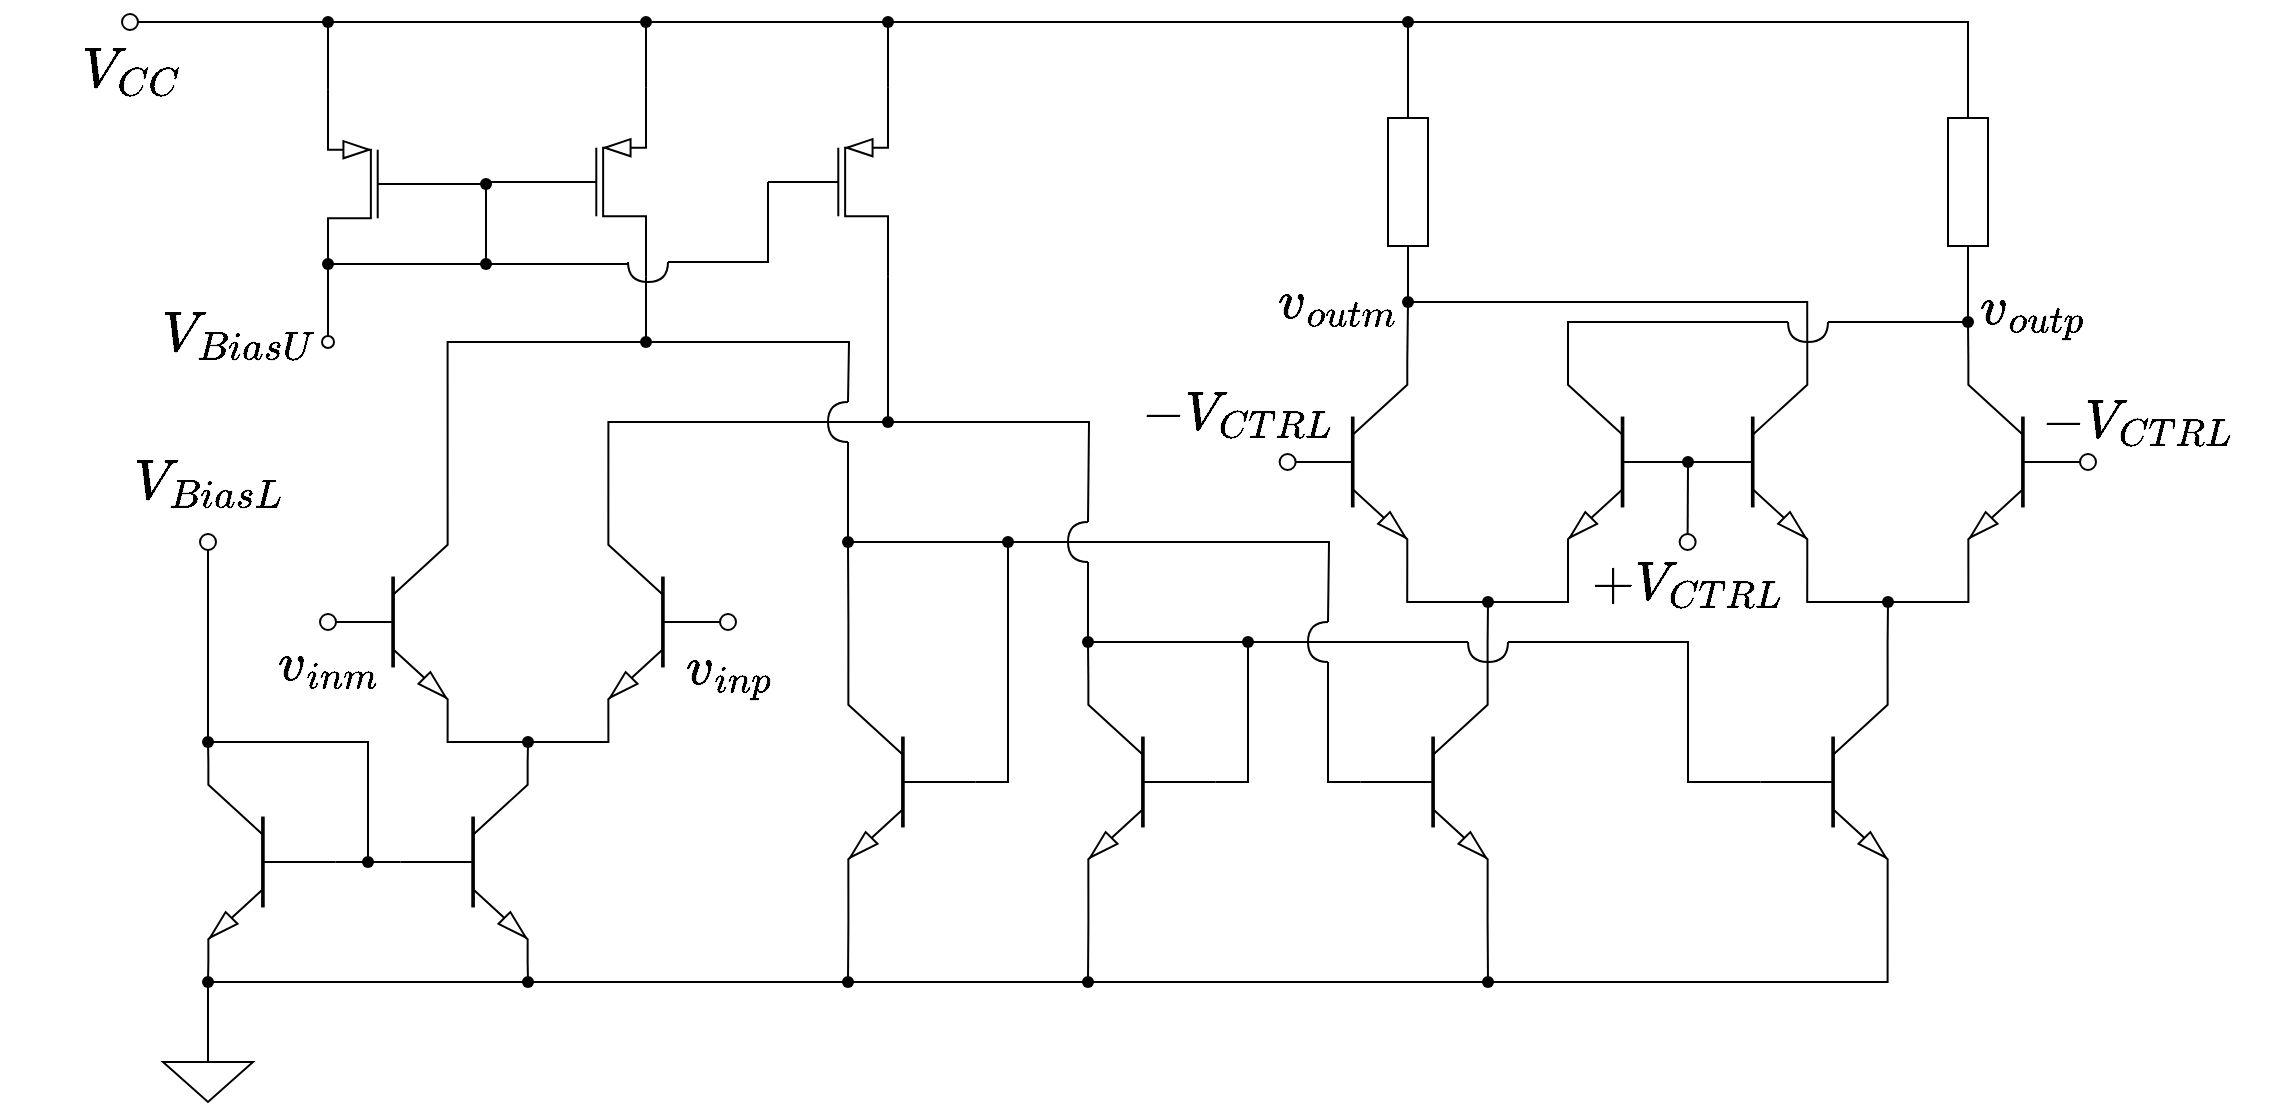 <mxfile version="24.4.0" type="device">
  <diagram name="ページ1" id="3CdTRiGsujiSw6c1h7v3">
    <mxGraphModel dx="1195" dy="697" grid="1" gridSize="10" guides="1" tooltips="1" connect="1" arrows="1" fold="1" page="1" pageScale="1" pageWidth="827" pageHeight="1169" math="1" shadow="0">
      <root>
        <mxCell id="0" />
        <mxCell id="1" parent="0" />
        <mxCell id="B4WlmdKC-h2AMB1wvCXI-15" value="`v_{outp}`" style="text;html=1;align=center;verticalAlign=middle;resizable=0;points=[];autosize=1;strokeColor=none;fillColor=none;fontFamily=Helvetica;fontSize=23;fontColor=default;labelBackgroundColor=default;" parent="1" vertex="1">
          <mxGeometry x="1132" y="264" width="120" height="40" as="geometry" />
        </mxCell>
        <mxCell id="8G1ynlUJSy8jMvh3_94a-14" value="&lt;span style=&quot;font-size: 24px;&quot;&gt;`V_{BiasU}`&lt;/span&gt;" style="text;html=1;align=center;verticalAlign=middle;resizable=0;points=[];autosize=1;strokeColor=none;fillColor=none;fontSize=11;fontFamily=Helvetica;fontColor=default;labelBackgroundColor=default;" parent="1" vertex="1">
          <mxGeometry x="220" y="276" width="150" height="40" as="geometry" />
        </mxCell>
        <mxCell id="YW9zwW-SNKCNuL622meQ-1" value="" style="verticalLabelPosition=bottom;shadow=0;dashed=0;align=center;html=1;verticalAlign=top;shape=mxgraph.electrical.transistors.npn_transistor_5;" parent="1" vertex="1">
          <mxGeometry x="336" y="390" width="64" height="100" as="geometry" />
        </mxCell>
        <mxCell id="PU3b96CcsqgNLKvAV13z-3" value="" style="verticalLabelPosition=bottom;shadow=0;dashed=0;align=center;html=1;verticalAlign=top;shape=mxgraph.electrical.transistors.npn_transistor_5;flipH=1;" parent="1" vertex="1">
          <mxGeometry x="480" y="390" width="64" height="100" as="geometry" />
        </mxCell>
        <mxCell id="PU3b96CcsqgNLKvAV13z-5" value="" style="verticalLabelPosition=bottom;shadow=0;dashed=0;align=center;html=1;verticalAlign=top;shape=mxgraph.electrical.transistors.npn_transistor_5;flipH=1;" parent="1" vertex="1">
          <mxGeometry x="600" y="470" width="64" height="100" as="geometry" />
        </mxCell>
        <mxCell id="PU3b96CcsqgNLKvAV13z-6" value="" style="verticalLabelPosition=bottom;shadow=0;dashed=0;align=center;html=1;verticalAlign=top;shape=mxgraph.electrical.transistors.npn_transistor_5;flipH=1;" parent="1" vertex="1">
          <mxGeometry x="720" y="470" width="64" height="100" as="geometry" />
        </mxCell>
        <mxCell id="rhWL0KDIDvepYEqkXeya-9" style="edgeStyle=orthogonalEdgeStyle;rounded=0;orthogonalLoop=1;jettySize=auto;html=1;exitX=0;exitY=0.5;exitDx=0;exitDy=0;exitPerimeter=0;strokeColor=default;align=center;verticalAlign=middle;fontFamily=Helvetica;fontSize=11;fontColor=default;labelBackgroundColor=default;endArrow=none;endFill=0;" parent="1" source="PU3b96CcsqgNLKvAV13z-10" edge="1">
          <mxGeometry relative="1" as="geometry">
            <mxPoint x="840" y="460" as="targetPoint" />
            <Array as="points">
              <mxPoint x="840" y="520" />
              <mxPoint x="840" y="460" />
            </Array>
          </mxGeometry>
        </mxCell>
        <mxCell id="PU3b96CcsqgNLKvAV13z-10" value="" style="verticalLabelPosition=bottom;shadow=0;dashed=0;align=center;html=1;verticalAlign=top;shape=mxgraph.electrical.transistors.npn_transistor_5;flipH=0;" parent="1" vertex="1">
          <mxGeometry x="856" y="470" width="64" height="100" as="geometry" />
        </mxCell>
        <mxCell id="rhWL0KDIDvepYEqkXeya-12" style="edgeStyle=orthogonalEdgeStyle;rounded=0;orthogonalLoop=1;jettySize=auto;html=1;exitX=0;exitY=0.5;exitDx=0;exitDy=0;exitPerimeter=0;strokeColor=default;align=center;verticalAlign=middle;fontFamily=Helvetica;fontSize=11;fontColor=default;labelBackgroundColor=default;endArrow=none;endFill=0;" parent="1" source="PU3b96CcsqgNLKvAV13z-11" edge="1">
          <mxGeometry relative="1" as="geometry">
            <mxPoint x="930" y="450" as="targetPoint" />
            <Array as="points">
              <mxPoint x="1020" y="520" />
              <mxPoint x="1020" y="450" />
            </Array>
          </mxGeometry>
        </mxCell>
        <mxCell id="PU3b96CcsqgNLKvAV13z-11" value="" style="verticalLabelPosition=bottom;shadow=0;dashed=0;align=center;html=1;verticalAlign=top;shape=mxgraph.electrical.transistors.npn_transistor_5;flipH=0;" parent="1" vertex="1">
          <mxGeometry x="1056" y="470" width="64" height="100" as="geometry" />
        </mxCell>
        <mxCell id="PU3b96CcsqgNLKvAV13z-12" value="" style="verticalLabelPosition=bottom;shadow=0;dashed=0;align=center;html=1;verticalAlign=top;shape=mxgraph.electrical.transistors.npn_transistor_5;" parent="1" vertex="1">
          <mxGeometry x="815.82" y="310" width="64" height="100" as="geometry" />
        </mxCell>
        <mxCell id="EGvIFpS6Go4X7f_-xKNk-6" style="edgeStyle=orthogonalEdgeStyle;shape=connector;rounded=0;orthogonalLoop=1;jettySize=auto;html=1;exitX=1;exitY=0;exitDx=0;exitDy=0;exitPerimeter=0;labelBackgroundColor=default;strokeColor=default;fontFamily=Helvetica;fontSize=11;fontColor=default;endArrow=none;endFill=0;" parent="1" source="PU3b96CcsqgNLKvAV13z-13" edge="1">
          <mxGeometry relative="1" as="geometry">
            <mxPoint x="1070" y="290" as="targetPoint" />
            <Array as="points">
              <mxPoint x="960" y="290" />
            </Array>
          </mxGeometry>
        </mxCell>
        <mxCell id="PU3b96CcsqgNLKvAV13z-13" value="" style="verticalLabelPosition=bottom;shadow=0;dashed=0;align=center;html=1;verticalAlign=top;shape=mxgraph.electrical.transistors.npn_transistor_5;flipH=1;" parent="1" vertex="1">
          <mxGeometry x="959.82" y="310" width="64" height="100" as="geometry" />
        </mxCell>
        <mxCell id="PU3b96CcsqgNLKvAV13z-14" value="" style="verticalLabelPosition=bottom;shadow=0;dashed=0;align=center;html=1;verticalAlign=top;shape=mxgraph.electrical.transistors.npn_transistor_5;" parent="1" vertex="1">
          <mxGeometry x="1015.82" y="310" width="64" height="100" as="geometry" />
        </mxCell>
        <mxCell id="PU3b96CcsqgNLKvAV13z-15" value="" style="verticalLabelPosition=bottom;shadow=0;dashed=0;align=center;html=1;verticalAlign=top;shape=mxgraph.electrical.transistors.npn_transistor_5;flipH=1;" parent="1" vertex="1">
          <mxGeometry x="1160" y="310" width="64" height="100" as="geometry" />
        </mxCell>
        <mxCell id="PU3b96CcsqgNLKvAV13z-16" value="" style="shape=waypoint;sketch=0;fillStyle=solid;size=6;pointerEvents=1;points=[];fillColor=none;resizable=0;rotatable=0;perimeter=centerPerimeter;snapToPoint=1;fontFamily=Helvetica;fontSize=11;fontColor=default;labelBackgroundColor=default;" parent="1" vertex="1">
          <mxGeometry x="910" y="420" width="20" height="20" as="geometry" />
        </mxCell>
        <mxCell id="PU3b96CcsqgNLKvAV13z-17" style="edgeStyle=orthogonalEdgeStyle;rounded=0;orthogonalLoop=1;jettySize=auto;html=1;exitX=1;exitY=1;exitDx=0;exitDy=0;exitPerimeter=0;entryX=0.007;entryY=0.429;entryDx=0;entryDy=0;entryPerimeter=0;strokeColor=default;align=center;verticalAlign=middle;fontFamily=Helvetica;fontSize=11;fontColor=default;labelBackgroundColor=default;endArrow=none;endFill=0;" parent="1" source="PU3b96CcsqgNLKvAV13z-12" target="PU3b96CcsqgNLKvAV13z-16" edge="1">
          <mxGeometry relative="1" as="geometry">
            <Array as="points">
              <mxPoint x="879.82" y="430" />
            </Array>
          </mxGeometry>
        </mxCell>
        <mxCell id="PU3b96CcsqgNLKvAV13z-18" style="edgeStyle=orthogonalEdgeStyle;rounded=0;orthogonalLoop=1;jettySize=auto;html=1;exitX=1;exitY=1;exitDx=0;exitDy=0;exitPerimeter=0;entryX=0.96;entryY=0.643;entryDx=0;entryDy=0;entryPerimeter=0;strokeColor=default;align=center;verticalAlign=middle;fontFamily=Helvetica;fontSize=11;fontColor=default;labelBackgroundColor=default;endArrow=none;endFill=0;" parent="1" source="PU3b96CcsqgNLKvAV13z-13" target="PU3b96CcsqgNLKvAV13z-16" edge="1">
          <mxGeometry relative="1" as="geometry">
            <Array as="points">
              <mxPoint x="959.82" y="430" />
            </Array>
          </mxGeometry>
        </mxCell>
        <mxCell id="B4WlmdKC-h2AMB1wvCXI-6" style="edgeStyle=orthogonalEdgeStyle;rounded=0;orthogonalLoop=1;jettySize=auto;html=1;entryX=0.5;entryY=0;entryDx=0;entryDy=0;endArrow=none;endFill=0;" parent="1" source="PU3b96CcsqgNLKvAV13z-19" target="B4WlmdKC-h2AMB1wvCXI-3" edge="1">
          <mxGeometry relative="1" as="geometry" />
        </mxCell>
        <mxCell id="PU3b96CcsqgNLKvAV13z-19" value="" style="shape=waypoint;sketch=0;fillStyle=solid;size=6;pointerEvents=1;points=[];fillColor=none;resizable=0;rotatable=0;perimeter=centerPerimeter;snapToPoint=1;fontFamily=Helvetica;fontSize=11;fontColor=default;labelBackgroundColor=default;" parent="1" vertex="1">
          <mxGeometry x="1010" y="350" width="20" height="20" as="geometry" />
        </mxCell>
        <mxCell id="PU3b96CcsqgNLKvAV13z-20" style="edgeStyle=orthogonalEdgeStyle;rounded=0;orthogonalLoop=1;jettySize=auto;html=1;exitX=0;exitY=0.5;exitDx=0;exitDy=0;exitPerimeter=0;entryX=0.007;entryY=0.476;entryDx=0;entryDy=0;entryPerimeter=0;strokeColor=default;align=center;verticalAlign=middle;fontFamily=Helvetica;fontSize=11;fontColor=default;labelBackgroundColor=default;endArrow=none;endFill=0;" parent="1" source="PU3b96CcsqgNLKvAV13z-13" target="PU3b96CcsqgNLKvAV13z-19" edge="1">
          <mxGeometry relative="1" as="geometry" />
        </mxCell>
        <mxCell id="PU3b96CcsqgNLKvAV13z-21" style="edgeStyle=orthogonalEdgeStyle;rounded=0;orthogonalLoop=1;jettySize=auto;html=1;exitX=0;exitY=0.5;exitDx=0;exitDy=0;exitPerimeter=0;entryX=0.96;entryY=0.595;entryDx=0;entryDy=0;entryPerimeter=0;strokeColor=default;align=center;verticalAlign=middle;fontFamily=Helvetica;fontSize=11;fontColor=default;labelBackgroundColor=default;endArrow=none;endFill=0;" parent="1" source="PU3b96CcsqgNLKvAV13z-14" target="PU3b96CcsqgNLKvAV13z-19" edge="1">
          <mxGeometry relative="1" as="geometry" />
        </mxCell>
        <mxCell id="PU3b96CcsqgNLKvAV13z-22" value="" style="shape=waypoint;sketch=0;fillStyle=solid;size=6;pointerEvents=1;points=[];fillColor=none;resizable=0;rotatable=0;perimeter=centerPerimeter;snapToPoint=1;fontFamily=Helvetica;fontSize=11;fontColor=default;labelBackgroundColor=default;" parent="1" vertex="1">
          <mxGeometry x="1110" y="420" width="20" height="20" as="geometry" />
        </mxCell>
        <mxCell id="PU3b96CcsqgNLKvAV13z-23" style="edgeStyle=orthogonalEdgeStyle;rounded=0;orthogonalLoop=1;jettySize=auto;html=1;exitX=1;exitY=1;exitDx=0;exitDy=0;exitPerimeter=0;entryX=0.079;entryY=0.31;entryDx=0;entryDy=0;entryPerimeter=0;strokeColor=default;align=center;verticalAlign=middle;fontFamily=Helvetica;fontSize=11;fontColor=default;labelBackgroundColor=default;endArrow=none;endFill=0;" parent="1" source="PU3b96CcsqgNLKvAV13z-14" target="PU3b96CcsqgNLKvAV13z-22" edge="1">
          <mxGeometry relative="1" as="geometry">
            <Array as="points">
              <mxPoint x="1080" y="430" />
            </Array>
          </mxGeometry>
        </mxCell>
        <mxCell id="PU3b96CcsqgNLKvAV13z-24" style="edgeStyle=orthogonalEdgeStyle;rounded=0;orthogonalLoop=1;jettySize=auto;html=1;exitX=1;exitY=1;exitDx=0;exitDy=0;exitPerimeter=0;entryX=0.96;entryY=0.381;entryDx=0;entryDy=0;entryPerimeter=0;strokeColor=default;align=center;verticalAlign=middle;fontFamily=Helvetica;fontSize=11;fontColor=default;labelBackgroundColor=default;endArrow=none;endFill=0;" parent="1" source="PU3b96CcsqgNLKvAV13z-15" target="PU3b96CcsqgNLKvAV13z-22" edge="1">
          <mxGeometry relative="1" as="geometry">
            <Array as="points">
              <mxPoint x="1160" y="430" />
            </Array>
          </mxGeometry>
        </mxCell>
        <mxCell id="PU3b96CcsqgNLKvAV13z-25" style="edgeStyle=orthogonalEdgeStyle;rounded=0;orthogonalLoop=1;jettySize=auto;html=1;exitX=1;exitY=0;exitDx=0;exitDy=0;exitPerimeter=0;entryX=0.531;entryY=1.024;entryDx=0;entryDy=0;entryPerimeter=0;strokeColor=default;align=center;verticalAlign=middle;fontFamily=Helvetica;fontSize=11;fontColor=default;labelBackgroundColor=default;endArrow=none;endFill=0;" parent="1" source="PU3b96CcsqgNLKvAV13z-11" target="PU3b96CcsqgNLKvAV13z-22" edge="1">
          <mxGeometry relative="1" as="geometry" />
        </mxCell>
        <mxCell id="PU3b96CcsqgNLKvAV13z-26" style="edgeStyle=orthogonalEdgeStyle;rounded=0;orthogonalLoop=1;jettySize=auto;html=1;exitX=1;exitY=0;exitDx=0;exitDy=0;exitPerimeter=0;entryX=0.436;entryY=1.119;entryDx=0;entryDy=0;entryPerimeter=0;strokeColor=default;align=center;verticalAlign=middle;fontFamily=Helvetica;fontSize=11;fontColor=default;labelBackgroundColor=default;endArrow=none;endFill=0;" parent="1" source="PU3b96CcsqgNLKvAV13z-10" target="PU3b96CcsqgNLKvAV13z-16" edge="1">
          <mxGeometry relative="1" as="geometry" />
        </mxCell>
        <mxCell id="rhWL0KDIDvepYEqkXeya-3" style="edgeStyle=orthogonalEdgeStyle;rounded=0;orthogonalLoop=1;jettySize=auto;html=1;strokeColor=default;align=center;verticalAlign=middle;fontFamily=Helvetica;fontSize=11;fontColor=default;labelBackgroundColor=default;endArrow=none;endFill=0;" parent="1" source="PU3b96CcsqgNLKvAV13z-30" edge="1">
          <mxGeometry relative="1" as="geometry">
            <mxPoint x="600" y="350.0" as="targetPoint" />
          </mxGeometry>
        </mxCell>
        <mxCell id="PU3b96CcsqgNLKvAV13z-30" value="" style="shape=waypoint;sketch=0;fillStyle=solid;size=6;pointerEvents=1;points=[];fillColor=none;resizable=0;rotatable=0;perimeter=centerPerimeter;snapToPoint=1;fontFamily=Helvetica;fontSize=11;fontColor=default;labelBackgroundColor=default;" parent="1" vertex="1">
          <mxGeometry x="590" y="390" width="20" height="20" as="geometry" />
        </mxCell>
        <mxCell id="rhWL0KDIDvepYEqkXeya-6" style="edgeStyle=orthogonalEdgeStyle;rounded=0;orthogonalLoop=1;jettySize=auto;html=1;strokeColor=default;align=center;verticalAlign=middle;fontFamily=Helvetica;fontSize=11;fontColor=default;labelBackgroundColor=default;endArrow=none;endFill=0;" parent="1" source="PU3b96CcsqgNLKvAV13z-31" edge="1">
          <mxGeometry relative="1" as="geometry">
            <mxPoint x="720" y="410.0" as="targetPoint" />
          </mxGeometry>
        </mxCell>
        <mxCell id="PU3b96CcsqgNLKvAV13z-31" value="" style="shape=waypoint;sketch=0;fillStyle=solid;size=6;pointerEvents=1;points=[];fillColor=none;resizable=0;rotatable=0;perimeter=centerPerimeter;snapToPoint=1;fontFamily=Helvetica;fontSize=11;fontColor=default;labelBackgroundColor=default;" parent="1" vertex="1">
          <mxGeometry x="710" y="440" width="20" height="20" as="geometry" />
        </mxCell>
        <mxCell id="PU3b96CcsqgNLKvAV13z-32" style="edgeStyle=orthogonalEdgeStyle;rounded=0;orthogonalLoop=1;jettySize=auto;html=1;exitX=1;exitY=0;exitDx=0;exitDy=0;exitPerimeter=0;entryX=0.674;entryY=1.024;entryDx=0;entryDy=0;entryPerimeter=0;strokeColor=default;align=center;verticalAlign=middle;fontFamily=Helvetica;fontSize=11;fontColor=default;labelBackgroundColor=default;endArrow=none;endFill=0;" parent="1" source="PU3b96CcsqgNLKvAV13z-5" target="PU3b96CcsqgNLKvAV13z-30" edge="1">
          <mxGeometry relative="1" as="geometry" />
        </mxCell>
        <mxCell id="PU3b96CcsqgNLKvAV13z-33" style="edgeStyle=orthogonalEdgeStyle;rounded=0;orthogonalLoop=1;jettySize=auto;html=1;exitX=1;exitY=0;exitDx=0;exitDy=0;exitPerimeter=0;entryX=0.483;entryY=1.071;entryDx=0;entryDy=0;entryPerimeter=0;strokeColor=default;align=center;verticalAlign=middle;fontFamily=Helvetica;fontSize=11;fontColor=default;labelBackgroundColor=default;endArrow=none;endFill=0;" parent="1" source="PU3b96CcsqgNLKvAV13z-6" target="PU3b96CcsqgNLKvAV13z-31" edge="1">
          <mxGeometry relative="1" as="geometry" />
        </mxCell>
        <mxCell id="rhWL0KDIDvepYEqkXeya-8" style="edgeStyle=orthogonalEdgeStyle;rounded=0;orthogonalLoop=1;jettySize=auto;html=1;strokeColor=default;align=center;verticalAlign=middle;fontFamily=Helvetica;fontSize=11;fontColor=default;labelBackgroundColor=default;endArrow=none;endFill=0;" parent="1" source="PU3b96CcsqgNLKvAV13z-37" edge="1">
          <mxGeometry relative="1" as="geometry">
            <mxPoint x="840" y="440" as="targetPoint" />
          </mxGeometry>
        </mxCell>
        <mxCell id="PU3b96CcsqgNLKvAV13z-37" value="" style="shape=waypoint;sketch=0;fillStyle=solid;size=6;pointerEvents=1;points=[];fillColor=none;resizable=0;rotatable=0;perimeter=centerPerimeter;snapToPoint=1;fontFamily=Helvetica;fontSize=11;fontColor=default;labelBackgroundColor=default;" parent="1" vertex="1">
          <mxGeometry x="670" y="390" width="20" height="20" as="geometry" />
        </mxCell>
        <mxCell id="PU3b96CcsqgNLKvAV13z-38" style="edgeStyle=orthogonalEdgeStyle;rounded=0;orthogonalLoop=1;jettySize=auto;html=1;exitX=0;exitY=0.5;exitDx=0;exitDy=0;exitPerimeter=0;entryX=0.555;entryY=1.048;entryDx=0;entryDy=0;entryPerimeter=0;strokeColor=default;align=center;verticalAlign=middle;fontFamily=Helvetica;fontSize=11;fontColor=default;labelBackgroundColor=default;endArrow=none;endFill=0;" parent="1" source="PU3b96CcsqgNLKvAV13z-5" target="PU3b96CcsqgNLKvAV13z-37" edge="1">
          <mxGeometry relative="1" as="geometry">
            <Array as="points">
              <mxPoint x="680" y="520" />
            </Array>
          </mxGeometry>
        </mxCell>
        <mxCell id="PU3b96CcsqgNLKvAV13z-39" style="edgeStyle=orthogonalEdgeStyle;rounded=0;orthogonalLoop=1;jettySize=auto;html=1;entryX=-0.017;entryY=0.643;entryDx=0;entryDy=0;entryPerimeter=0;strokeColor=default;align=center;verticalAlign=middle;fontFamily=Helvetica;fontSize=11;fontColor=default;labelBackgroundColor=default;endArrow=none;endFill=0;" parent="1" source="PU3b96CcsqgNLKvAV13z-30" target="PU3b96CcsqgNLKvAV13z-37" edge="1">
          <mxGeometry relative="1" as="geometry" />
        </mxCell>
        <mxCell id="rhWL0KDIDvepYEqkXeya-2" style="edgeStyle=orthogonalEdgeStyle;rounded=0;orthogonalLoop=1;jettySize=auto;html=1;endArrow=none;endFill=0;" parent="1" source="PU3b96CcsqgNLKvAV13z-44" edge="1">
          <mxGeometry relative="1" as="geometry">
            <mxPoint x="600" y="330.0" as="targetPoint" />
          </mxGeometry>
        </mxCell>
        <mxCell id="PU3b96CcsqgNLKvAV13z-44" value="" style="shape=waypoint;sketch=0;fillStyle=solid;size=6;pointerEvents=1;points=[];fillColor=none;resizable=0;rotatable=0;perimeter=centerPerimeter;snapToPoint=1;fontFamily=Helvetica;fontSize=11;fontColor=default;labelBackgroundColor=default;" parent="1" vertex="1">
          <mxGeometry x="489" y="290" width="20" height="20" as="geometry" />
        </mxCell>
        <mxCell id="rhWL0KDIDvepYEqkXeya-5" style="edgeStyle=orthogonalEdgeStyle;rounded=0;orthogonalLoop=1;jettySize=auto;html=1;strokeColor=default;align=center;verticalAlign=middle;fontFamily=Helvetica;fontSize=11;fontColor=default;labelBackgroundColor=default;endArrow=none;endFill=0;" parent="1" source="PU3b96CcsqgNLKvAV13z-45" edge="1">
          <mxGeometry relative="1" as="geometry">
            <mxPoint x="720" y="390.0" as="targetPoint" />
          </mxGeometry>
        </mxCell>
        <mxCell id="PU3b96CcsqgNLKvAV13z-45" value="" style="shape=waypoint;sketch=0;fillStyle=solid;size=6;pointerEvents=1;points=[];fillColor=none;resizable=0;rotatable=0;perimeter=centerPerimeter;snapToPoint=1;fontFamily=Helvetica;fontSize=11;fontColor=default;labelBackgroundColor=default;" parent="1" vertex="1">
          <mxGeometry x="610" y="330" width="20" height="20" as="geometry" />
        </mxCell>
        <mxCell id="PU3b96CcsqgNLKvAV13z-47" style="edgeStyle=orthogonalEdgeStyle;rounded=0;orthogonalLoop=1;jettySize=auto;html=1;exitX=1;exitY=0;exitDx=0;exitDy=0;exitPerimeter=0;entryX=0.043;entryY=0.693;entryDx=0;entryDy=0;entryPerimeter=0;strokeColor=default;align=center;verticalAlign=middle;fontFamily=Helvetica;fontSize=11;fontColor=default;labelBackgroundColor=default;endArrow=none;endFill=0;" parent="1" source="PU3b96CcsqgNLKvAV13z-3" target="PU3b96CcsqgNLKvAV13z-45" edge="1">
          <mxGeometry relative="1" as="geometry">
            <Array as="points">
              <mxPoint x="480" y="340" />
            </Array>
          </mxGeometry>
        </mxCell>
        <mxCell id="PU3b96CcsqgNLKvAV13z-50" style="edgeStyle=orthogonalEdgeStyle;rounded=0;orthogonalLoop=1;jettySize=auto;html=1;exitX=1;exitY=0;exitDx=0;exitDy=0;exitPerimeter=0;entryX=-0.136;entryY=0.293;entryDx=0;entryDy=0;entryPerimeter=0;strokeColor=default;align=center;verticalAlign=middle;fontFamily=Helvetica;fontSize=11;fontColor=default;labelBackgroundColor=default;endArrow=none;endFill=0;" parent="1" source="YW9zwW-SNKCNuL622meQ-1" target="PU3b96CcsqgNLKvAV13z-44" edge="1">
          <mxGeometry relative="1" as="geometry">
            <Array as="points">
              <mxPoint x="400" y="300" />
            </Array>
          </mxGeometry>
        </mxCell>
        <mxCell id="PU3b96CcsqgNLKvAV13z-53" value="" style="pointerEvents=1;verticalLabelPosition=bottom;shadow=0;dashed=0;align=center;html=1;verticalAlign=top;shape=mxgraph.electrical.resistors.resistor_1;fontFamily=Helvetica;fontSize=11;fontColor=default;labelBackgroundColor=default;direction=south;" parent="1" vertex="1">
          <mxGeometry x="870.0" y="170" width="20" height="100" as="geometry" />
        </mxCell>
        <mxCell id="PU3b96CcsqgNLKvAV13z-54" value="" style="pointerEvents=1;verticalLabelPosition=bottom;shadow=0;dashed=0;align=center;html=1;verticalAlign=top;shape=mxgraph.electrical.resistors.resistor_1;fontFamily=Helvetica;fontSize=11;fontColor=default;labelBackgroundColor=default;direction=south;" parent="1" vertex="1">
          <mxGeometry x="1150" y="170" width="20" height="100" as="geometry" />
        </mxCell>
        <mxCell id="PU3b96CcsqgNLKvAV13z-55" value="" style="shape=waypoint;sketch=0;fillStyle=solid;size=6;pointerEvents=1;points=[];fillColor=none;resizable=0;rotatable=0;perimeter=centerPerimeter;snapToPoint=1;fontFamily=Helvetica;fontSize=11;fontColor=default;labelBackgroundColor=default;" parent="1" vertex="1">
          <mxGeometry x="870" y="270" width="20" height="20" as="geometry" />
        </mxCell>
        <mxCell id="EGvIFpS6Go4X7f_-xKNk-5" style="edgeStyle=orthogonalEdgeStyle;shape=connector;rounded=0;orthogonalLoop=1;jettySize=auto;html=1;labelBackgroundColor=default;strokeColor=default;fontFamily=Helvetica;fontSize=11;fontColor=default;endArrow=none;endFill=0;" parent="1" source="PU3b96CcsqgNLKvAV13z-56" edge="1">
          <mxGeometry relative="1" as="geometry">
            <mxPoint x="1090" y="290" as="targetPoint" />
          </mxGeometry>
        </mxCell>
        <mxCell id="PU3b96CcsqgNLKvAV13z-56" value="" style="shape=waypoint;sketch=0;fillStyle=solid;size=6;pointerEvents=1;points=[];fillColor=none;resizable=0;rotatable=0;perimeter=centerPerimeter;snapToPoint=1;fontFamily=Helvetica;fontSize=11;fontColor=default;labelBackgroundColor=default;" parent="1" vertex="1">
          <mxGeometry x="1150" y="280" width="20" height="20" as="geometry" />
        </mxCell>
        <mxCell id="PU3b96CcsqgNLKvAV13z-57" style="edgeStyle=orthogonalEdgeStyle;rounded=0;orthogonalLoop=1;jettySize=auto;html=1;exitX=1;exitY=0;exitDx=0;exitDy=0;exitPerimeter=0;entryX=0.414;entryY=1.007;entryDx=0;entryDy=0;entryPerimeter=0;strokeColor=default;align=center;verticalAlign=middle;fontFamily=Helvetica;fontSize=11;fontColor=default;labelBackgroundColor=default;endArrow=none;endFill=0;" parent="1" source="PU3b96CcsqgNLKvAV13z-12" target="PU3b96CcsqgNLKvAV13z-55" edge="1">
          <mxGeometry relative="1" as="geometry" />
        </mxCell>
        <mxCell id="PU3b96CcsqgNLKvAV13z-58" style="edgeStyle=orthogonalEdgeStyle;rounded=0;orthogonalLoop=1;jettySize=auto;html=1;exitX=1;exitY=0.5;exitDx=0;exitDy=0;exitPerimeter=0;entryX=0.633;entryY=0.117;entryDx=0;entryDy=0;entryPerimeter=0;strokeColor=default;align=center;verticalAlign=middle;fontFamily=Helvetica;fontSize=11;fontColor=default;labelBackgroundColor=default;endArrow=none;endFill=0;" parent="1" source="PU3b96CcsqgNLKvAV13z-53" target="PU3b96CcsqgNLKvAV13z-55" edge="1">
          <mxGeometry relative="1" as="geometry" />
        </mxCell>
        <mxCell id="PU3b96CcsqgNLKvAV13z-59" style="edgeStyle=orthogonalEdgeStyle;rounded=0;orthogonalLoop=1;jettySize=auto;html=1;exitX=1;exitY=0.5;exitDx=0;exitDy=0;exitPerimeter=0;entryX=0.5;entryY=-0.033;entryDx=0;entryDy=0;entryPerimeter=0;strokeColor=default;align=center;verticalAlign=middle;fontFamily=Helvetica;fontSize=11;fontColor=default;labelBackgroundColor=default;endArrow=none;endFill=0;" parent="1" source="PU3b96CcsqgNLKvAV13z-54" target="PU3b96CcsqgNLKvAV13z-56" edge="1">
          <mxGeometry relative="1" as="geometry" />
        </mxCell>
        <mxCell id="PU3b96CcsqgNLKvAV13z-60" style="edgeStyle=orthogonalEdgeStyle;rounded=0;orthogonalLoop=1;jettySize=auto;html=1;exitX=1;exitY=0;exitDx=0;exitDy=0;exitPerimeter=0;entryX=0.583;entryY=0.967;entryDx=0;entryDy=0;entryPerimeter=0;strokeColor=default;align=center;verticalAlign=middle;fontFamily=Helvetica;fontSize=11;fontColor=default;labelBackgroundColor=default;endArrow=none;endFill=0;" parent="1" source="PU3b96CcsqgNLKvAV13z-15" target="PU3b96CcsqgNLKvAV13z-56" edge="1">
          <mxGeometry relative="1" as="geometry" />
        </mxCell>
        <mxCell id="PU3b96CcsqgNLKvAV13z-61" style="edgeStyle=orthogonalEdgeStyle;rounded=0;orthogonalLoop=1;jettySize=auto;html=1;exitX=1;exitY=0;exitDx=0;exitDy=0;exitPerimeter=0;entryX=0.9;entryY=0.483;entryDx=0;entryDy=0;entryPerimeter=0;strokeColor=default;align=center;verticalAlign=middle;fontFamily=Helvetica;fontSize=11;fontColor=default;labelBackgroundColor=default;endArrow=none;endFill=0;" parent="1" source="PU3b96CcsqgNLKvAV13z-14" target="PU3b96CcsqgNLKvAV13z-55" edge="1">
          <mxGeometry relative="1" as="geometry">
            <Array as="points">
              <mxPoint x="1080" y="280" />
            </Array>
          </mxGeometry>
        </mxCell>
        <mxCell id="PU3b96CcsqgNLKvAV13z-63" value="" style="shape=waypoint;sketch=0;fillStyle=solid;size=6;pointerEvents=1;points=[];fillColor=none;resizable=0;rotatable=0;perimeter=centerPerimeter;snapToPoint=1;fontFamily=Helvetica;fontSize=11;fontColor=default;labelBackgroundColor=default;" parent="1" vertex="1">
          <mxGeometry x="430" y="490" width="20" height="20" as="geometry" />
        </mxCell>
        <mxCell id="PU3b96CcsqgNLKvAV13z-64" style="edgeStyle=orthogonalEdgeStyle;rounded=0;orthogonalLoop=1;jettySize=auto;html=1;exitX=1;exitY=1;exitDx=0;exitDy=0;exitPerimeter=0;entryX=0.06;entryY=0.451;entryDx=0;entryDy=0;entryPerimeter=0;strokeColor=default;align=center;verticalAlign=middle;fontFamily=Helvetica;fontSize=11;fontColor=default;labelBackgroundColor=default;endArrow=none;endFill=0;" parent="1" source="YW9zwW-SNKCNuL622meQ-1" target="PU3b96CcsqgNLKvAV13z-63" edge="1">
          <mxGeometry relative="1" as="geometry">
            <Array as="points">
              <mxPoint x="400" y="500" />
            </Array>
          </mxGeometry>
        </mxCell>
        <mxCell id="PU3b96CcsqgNLKvAV13z-65" style="edgeStyle=orthogonalEdgeStyle;rounded=0;orthogonalLoop=1;jettySize=auto;html=1;exitX=1;exitY=1;exitDx=0;exitDy=0;exitPerimeter=0;entryX=1.025;entryY=0.428;entryDx=0;entryDy=0;entryPerimeter=0;strokeColor=default;align=center;verticalAlign=middle;fontFamily=Helvetica;fontSize=11;fontColor=default;labelBackgroundColor=default;endArrow=none;endFill=0;" parent="1" source="PU3b96CcsqgNLKvAV13z-3" target="PU3b96CcsqgNLKvAV13z-63" edge="1">
          <mxGeometry relative="1" as="geometry">
            <Array as="points">
              <mxPoint x="480" y="500" />
            </Array>
          </mxGeometry>
        </mxCell>
        <mxCell id="PU3b96CcsqgNLKvAV13z-67" value="" style="pointerEvents=1;verticalLabelPosition=bottom;shadow=0;dashed=0;align=center;html=1;verticalAlign=top;shape=mxgraph.electrical.signal_sources.signal_ground;fontFamily=Helvetica;fontSize=11;fontColor=default;labelBackgroundColor=default;" parent="1" vertex="1">
          <mxGeometry x="257.5" y="650" width="45" height="30" as="geometry" />
        </mxCell>
        <mxCell id="PU3b96CcsqgNLKvAV13z-68" value="" style="shape=waypoint;sketch=0;fillStyle=solid;size=6;pointerEvents=1;points=[];fillColor=none;resizable=0;rotatable=0;perimeter=centerPerimeter;snapToPoint=1;fontFamily=Helvetica;fontSize=11;fontColor=default;labelBackgroundColor=default;" parent="1" vertex="1">
          <mxGeometry x="430" y="610" width="20" height="20" as="geometry" />
        </mxCell>
        <mxCell id="PU3b96CcsqgNLKvAV13z-71" value="" style="shape=waypoint;sketch=0;fillStyle=solid;size=6;pointerEvents=1;points=[];fillColor=none;resizable=0;rotatable=0;perimeter=centerPerimeter;snapToPoint=1;fontFamily=Helvetica;fontSize=11;fontColor=default;labelBackgroundColor=default;" parent="1" vertex="1">
          <mxGeometry x="590" y="610" width="20" height="20" as="geometry" />
        </mxCell>
        <mxCell id="PU3b96CcsqgNLKvAV13z-72" value="" style="shape=waypoint;sketch=0;fillStyle=solid;size=6;pointerEvents=1;points=[];fillColor=none;resizable=0;rotatable=0;perimeter=centerPerimeter;snapToPoint=1;fontFamily=Helvetica;fontSize=11;fontColor=default;labelBackgroundColor=default;" parent="1" vertex="1">
          <mxGeometry x="710" y="610" width="20" height="20" as="geometry" />
        </mxCell>
        <mxCell id="PU3b96CcsqgNLKvAV13z-73" value="" style="shape=waypoint;sketch=0;fillStyle=solid;size=6;pointerEvents=1;points=[];fillColor=none;resizable=0;rotatable=0;perimeter=centerPerimeter;snapToPoint=1;fontFamily=Helvetica;fontSize=11;fontColor=default;labelBackgroundColor=default;" parent="1" vertex="1">
          <mxGeometry x="910" y="610" width="20" height="20" as="geometry" />
        </mxCell>
        <mxCell id="PU3b96CcsqgNLKvAV13z-75" style="edgeStyle=orthogonalEdgeStyle;rounded=0;orthogonalLoop=1;jettySize=auto;html=1;exitX=1;exitY=1;exitDx=0;exitDy=0;exitPerimeter=0;entryX=1.1;entryY=0.65;entryDx=0;entryDy=0;entryPerimeter=0;strokeColor=default;align=center;verticalAlign=middle;fontFamily=Helvetica;fontSize=11;fontColor=default;labelBackgroundColor=default;endArrow=none;endFill=0;" parent="1" source="PU3b96CcsqgNLKvAV13z-11" target="PU3b96CcsqgNLKvAV13z-73" edge="1">
          <mxGeometry relative="1" as="geometry">
            <Array as="points">
              <mxPoint x="1120" y="620" />
              <mxPoint x="920" y="620" />
            </Array>
          </mxGeometry>
        </mxCell>
        <mxCell id="PU3b96CcsqgNLKvAV13z-76" style="edgeStyle=orthogonalEdgeStyle;rounded=0;orthogonalLoop=1;jettySize=auto;html=1;exitX=1;exitY=1;exitDx=0;exitDy=0;exitPerimeter=0;entryX=0.35;entryY=-0.1;entryDx=0;entryDy=0;entryPerimeter=0;strokeColor=default;align=center;verticalAlign=middle;fontFamily=Helvetica;fontSize=11;fontColor=default;labelBackgroundColor=default;endArrow=none;endFill=0;" parent="1" source="PU3b96CcsqgNLKvAV13z-10" target="PU3b96CcsqgNLKvAV13z-73" edge="1">
          <mxGeometry relative="1" as="geometry" />
        </mxCell>
        <mxCell id="PU3b96CcsqgNLKvAV13z-77" style="edgeStyle=orthogonalEdgeStyle;rounded=0;orthogonalLoop=1;jettySize=auto;html=1;entryX=0.883;entryY=0.9;entryDx=0;entryDy=0;entryPerimeter=0;strokeColor=default;align=center;verticalAlign=middle;fontFamily=Helvetica;fontSize=11;fontColor=default;labelBackgroundColor=default;endArrow=none;endFill=0;" parent="1" source="PU3b96CcsqgNLKvAV13z-73" target="PU3b96CcsqgNLKvAV13z-72" edge="1">
          <mxGeometry relative="1" as="geometry" />
        </mxCell>
        <mxCell id="PU3b96CcsqgNLKvAV13z-78" style="edgeStyle=orthogonalEdgeStyle;rounded=0;orthogonalLoop=1;jettySize=auto;html=1;exitX=1;exitY=1;exitDx=0;exitDy=0;exitPerimeter=0;entryX=0.617;entryY=-0.067;entryDx=0;entryDy=0;entryPerimeter=0;strokeColor=default;align=center;verticalAlign=middle;fontFamily=Helvetica;fontSize=11;fontColor=default;labelBackgroundColor=default;endArrow=none;endFill=0;" parent="1" source="PU3b96CcsqgNLKvAV13z-6" target="PU3b96CcsqgNLKvAV13z-72" edge="1">
          <mxGeometry relative="1" as="geometry" />
        </mxCell>
        <mxCell id="PU3b96CcsqgNLKvAV13z-79" style="edgeStyle=orthogonalEdgeStyle;rounded=0;orthogonalLoop=1;jettySize=auto;html=1;entryX=1.133;entryY=0.733;entryDx=0;entryDy=0;entryPerimeter=0;strokeColor=default;align=center;verticalAlign=middle;fontFamily=Helvetica;fontSize=11;fontColor=default;labelBackgroundColor=default;endArrow=none;endFill=0;" parent="1" source="PU3b96CcsqgNLKvAV13z-72" target="PU3b96CcsqgNLKvAV13z-71" edge="1">
          <mxGeometry relative="1" as="geometry" />
        </mxCell>
        <mxCell id="PU3b96CcsqgNLKvAV13z-80" style="edgeStyle=orthogonalEdgeStyle;rounded=0;orthogonalLoop=1;jettySize=auto;html=1;exitX=1;exitY=1;exitDx=0;exitDy=0;exitPerimeter=0;entryX=0.417;entryY=-0.117;entryDx=0;entryDy=0;entryPerimeter=0;strokeColor=default;align=center;verticalAlign=middle;fontFamily=Helvetica;fontSize=11;fontColor=default;labelBackgroundColor=default;endArrow=none;endFill=0;" parent="1" source="PU3b96CcsqgNLKvAV13z-5" target="PU3b96CcsqgNLKvAV13z-71" edge="1">
          <mxGeometry relative="1" as="geometry" />
        </mxCell>
        <mxCell id="PU3b96CcsqgNLKvAV13z-81" style="edgeStyle=orthogonalEdgeStyle;rounded=0;orthogonalLoop=1;jettySize=auto;html=1;entryX=0.983;entryY=0.717;entryDx=0;entryDy=0;entryPerimeter=0;strokeColor=default;align=center;verticalAlign=middle;fontFamily=Helvetica;fontSize=11;fontColor=default;labelBackgroundColor=default;endArrow=none;endFill=0;" parent="1" source="PU3b96CcsqgNLKvAV13z-71" target="PU3b96CcsqgNLKvAV13z-68" edge="1">
          <mxGeometry relative="1" as="geometry" />
        </mxCell>
        <mxCell id="PU3b96CcsqgNLKvAV13z-82" value="" style="shape=waypoint;sketch=0;fillStyle=solid;size=6;pointerEvents=1;points=[];fillColor=none;resizable=0;rotatable=0;perimeter=centerPerimeter;snapToPoint=1;fontFamily=Helvetica;fontSize=11;fontColor=default;labelBackgroundColor=default;" parent="1" vertex="1">
          <mxGeometry x="870" y="130" width="20" height="20" as="geometry" />
        </mxCell>
        <mxCell id="PU3b96CcsqgNLKvAV13z-83" value="" style="shape=waypoint;sketch=0;fillStyle=solid;size=6;pointerEvents=1;points=[];fillColor=none;resizable=0;rotatable=0;perimeter=centerPerimeter;snapToPoint=1;fontFamily=Helvetica;fontSize=11;fontColor=default;labelBackgroundColor=default;" parent="1" vertex="1">
          <mxGeometry x="610" y="130" width="20" height="20" as="geometry" />
        </mxCell>
        <mxCell id="PU3b96CcsqgNLKvAV13z-87" style="edgeStyle=orthogonalEdgeStyle;rounded=0;orthogonalLoop=1;jettySize=auto;html=1;exitX=0;exitY=0.5;exitDx=0;exitDy=0;exitPerimeter=0;entryX=0.46;entryY=0.976;entryDx=0;entryDy=0;entryPerimeter=0;strokeColor=default;align=center;verticalAlign=middle;fontFamily=Helvetica;fontSize=11;fontColor=default;labelBackgroundColor=default;endArrow=none;endFill=0;" parent="1" source="PU3b96CcsqgNLKvAV13z-53" target="PU3b96CcsqgNLKvAV13z-82" edge="1">
          <mxGeometry relative="1" as="geometry" />
        </mxCell>
        <mxCell id="PU3b96CcsqgNLKvAV13z-88" style="edgeStyle=orthogonalEdgeStyle;rounded=0;orthogonalLoop=1;jettySize=auto;html=1;exitX=0;exitY=0.5;exitDx=0;exitDy=0;exitPerimeter=0;entryX=1.031;entryY=0.357;entryDx=0;entryDy=0;entryPerimeter=0;strokeColor=default;align=center;verticalAlign=middle;fontFamily=Helvetica;fontSize=11;fontColor=default;labelBackgroundColor=default;endArrow=none;endFill=0;" parent="1" source="PU3b96CcsqgNLKvAV13z-54" target="PU3b96CcsqgNLKvAV13z-82" edge="1">
          <mxGeometry relative="1" as="geometry">
            <Array as="points">
              <mxPoint x="1160" y="140" />
            </Array>
          </mxGeometry>
        </mxCell>
        <mxCell id="PU3b96CcsqgNLKvAV13z-89" style="edgeStyle=orthogonalEdgeStyle;rounded=0;orthogonalLoop=1;jettySize=auto;html=1;entryX=1.031;entryY=0.333;entryDx=0;entryDy=0;entryPerimeter=0;strokeColor=default;align=center;verticalAlign=middle;fontFamily=Helvetica;fontSize=11;fontColor=default;labelBackgroundColor=default;endArrow=none;endFill=0;" parent="1" source="PU3b96CcsqgNLKvAV13z-82" target="PU3b96CcsqgNLKvAV13z-83" edge="1">
          <mxGeometry relative="1" as="geometry" />
        </mxCell>
        <mxCell id="B4WlmdKC-h2AMB1wvCXI-1" value="" style="verticalLabelPosition=bottom;shadow=0;dashed=0;align=center;html=1;verticalAlign=top;strokeWidth=1;shape=ellipse;perimeter=ellipsePerimeter;fontFamily=Helvetica;fontSize=11;fontColor=default;labelBackgroundColor=default;aspect=fixed;" parent="1" vertex="1">
          <mxGeometry x="336" y="436" width="8" height="8" as="geometry" />
        </mxCell>
        <mxCell id="B4WlmdKC-h2AMB1wvCXI-2" value="" style="verticalLabelPosition=bottom;shadow=0;dashed=0;align=center;html=1;verticalAlign=top;strokeWidth=1;shape=ellipse;perimeter=ellipsePerimeter;fontFamily=Helvetica;fontSize=11;fontColor=default;labelBackgroundColor=default;aspect=fixed;" parent="1" vertex="1">
          <mxGeometry x="536" y="436" width="8" height="8" as="geometry" />
        </mxCell>
        <mxCell id="B4WlmdKC-h2AMB1wvCXI-3" value="" style="verticalLabelPosition=bottom;shadow=0;dashed=0;align=center;html=1;verticalAlign=top;strokeWidth=1;shape=ellipse;perimeter=ellipsePerimeter;fontFamily=Helvetica;fontSize=11;fontColor=default;labelBackgroundColor=default;aspect=fixed;" parent="1" vertex="1">
          <mxGeometry x="1015.82" y="396" width="8" height="8" as="geometry" />
        </mxCell>
        <mxCell id="B4WlmdKC-h2AMB1wvCXI-4" value="" style="verticalLabelPosition=bottom;shadow=0;dashed=0;align=center;html=1;verticalAlign=top;strokeWidth=1;shape=ellipse;perimeter=ellipsePerimeter;fontFamily=Helvetica;fontSize=11;fontColor=default;labelBackgroundColor=default;aspect=fixed;" parent="1" vertex="1">
          <mxGeometry x="815.82" y="356" width="8" height="8" as="geometry" />
        </mxCell>
        <mxCell id="B4WlmdKC-h2AMB1wvCXI-5" value="" style="verticalLabelPosition=bottom;shadow=0;dashed=0;align=center;html=1;verticalAlign=top;strokeWidth=1;shape=ellipse;perimeter=ellipsePerimeter;fontFamily=Helvetica;fontSize=11;fontColor=default;labelBackgroundColor=default;aspect=fixed;" parent="1" vertex="1">
          <mxGeometry x="1216" y="356" width="8" height="8" as="geometry" />
        </mxCell>
        <mxCell id="rhWL0KDIDvepYEqkXeya-11" style="edgeStyle=orthogonalEdgeStyle;rounded=0;orthogonalLoop=1;jettySize=auto;html=1;strokeColor=default;align=center;verticalAlign=middle;fontFamily=Helvetica;fontSize=11;fontColor=default;labelBackgroundColor=default;endArrow=none;endFill=0;" parent="1" source="B4WlmdKC-h2AMB1wvCXI-8" edge="1">
          <mxGeometry relative="1" as="geometry">
            <mxPoint x="910" y="450" as="targetPoint" />
          </mxGeometry>
        </mxCell>
        <mxCell id="B4WlmdKC-h2AMB1wvCXI-8" value="" style="shape=waypoint;sketch=0;fillStyle=solid;size=6;pointerEvents=1;points=[];fillColor=none;resizable=0;rotatable=0;perimeter=centerPerimeter;snapToPoint=1;fontFamily=Helvetica;fontSize=11;fontColor=default;labelBackgroundColor=default;" parent="1" vertex="1">
          <mxGeometry x="790" y="440" width="20" height="20" as="geometry" />
        </mxCell>
        <mxCell id="B4WlmdKC-h2AMB1wvCXI-9" style="edgeStyle=orthogonalEdgeStyle;rounded=0;orthogonalLoop=1;jettySize=auto;html=1;exitX=0;exitY=0.5;exitDx=0;exitDy=0;exitPerimeter=0;entryX=0.547;entryY=1.039;entryDx=0;entryDy=0;entryPerimeter=0;strokeColor=default;align=center;verticalAlign=middle;fontFamily=Helvetica;fontSize=11;fontColor=default;labelBackgroundColor=default;endArrow=none;endFill=0;" parent="1" source="PU3b96CcsqgNLKvAV13z-6" target="B4WlmdKC-h2AMB1wvCXI-8" edge="1">
          <mxGeometry relative="1" as="geometry">
            <Array as="points">
              <mxPoint x="800" y="520" />
            </Array>
          </mxGeometry>
        </mxCell>
        <mxCell id="B4WlmdKC-h2AMB1wvCXI-10" style="edgeStyle=orthogonalEdgeStyle;rounded=0;orthogonalLoop=1;jettySize=auto;html=1;entryX=0.033;entryY=0.567;entryDx=0;entryDy=0;entryPerimeter=0;strokeColor=default;align=center;verticalAlign=middle;fontFamily=Helvetica;fontSize=11;fontColor=default;labelBackgroundColor=default;endArrow=none;endFill=0;" parent="1" source="PU3b96CcsqgNLKvAV13z-31" target="B4WlmdKC-h2AMB1wvCXI-8" edge="1">
          <mxGeometry relative="1" as="geometry" />
        </mxCell>
        <mxCell id="B4WlmdKC-h2AMB1wvCXI-12" value="`+V_{CTRL}`" style="text;html=1;align=center;verticalAlign=middle;resizable=0;points=[];autosize=1;strokeColor=none;fillColor=none;fontFamily=Helvetica;fontSize=23;fontColor=default;labelBackgroundColor=default;" parent="1" vertex="1">
          <mxGeometry x="939.82" y="401" width="160" height="40" as="geometry" />
        </mxCell>
        <mxCell id="B4WlmdKC-h2AMB1wvCXI-13" value="`-V_{CTRL}`" style="text;html=1;align=center;verticalAlign=middle;resizable=0;points=[];autosize=1;strokeColor=none;fillColor=none;fontFamily=Helvetica;fontSize=23;fontColor=default;labelBackgroundColor=default;" parent="1" vertex="1">
          <mxGeometry x="720" y="316" width="150" height="40" as="geometry" />
        </mxCell>
        <mxCell id="B4WlmdKC-h2AMB1wvCXI-14" value="`-V_{CTRL}`" style="text;html=1;align=center;verticalAlign=middle;resizable=0;points=[];autosize=1;strokeColor=none;fillColor=none;fontFamily=Helvetica;fontSize=23;fontColor=default;labelBackgroundColor=default;" parent="1" vertex="1">
          <mxGeometry x="1170" y="320" width="150" height="40" as="geometry" />
        </mxCell>
        <mxCell id="B4WlmdKC-h2AMB1wvCXI-16" value="`v_{outm}`" style="text;html=1;align=center;verticalAlign=middle;resizable=0;points=[];autosize=1;strokeColor=none;fillColor=none;fontFamily=Helvetica;fontSize=23;fontColor=default;labelBackgroundColor=default;" parent="1" vertex="1">
          <mxGeometry x="780" y="260" width="130" height="40" as="geometry" />
        </mxCell>
        <mxCell id="B4WlmdKC-h2AMB1wvCXI-17" value="`v_{i np}`" style="text;html=1;align=center;verticalAlign=middle;resizable=0;points=[];autosize=1;strokeColor=none;fillColor=none;fontFamily=Helvetica;fontSize=23;fontColor=default;labelBackgroundColor=default;" parent="1" vertex="1">
          <mxGeometry x="480" y="444" width="120" height="40" as="geometry" />
        </mxCell>
        <mxCell id="B4WlmdKC-h2AMB1wvCXI-18" value="`v_{i nm}`" style="text;html=1;align=center;verticalAlign=middle;resizable=0;points=[];autosize=1;strokeColor=none;fillColor=none;fontFamily=Helvetica;fontSize=23;fontColor=default;labelBackgroundColor=default;" parent="1" vertex="1">
          <mxGeometry x="280" y="441" width="120" height="40" as="geometry" />
        </mxCell>
        <mxCell id="EGvIFpS6Go4X7f_-xKNk-3" style="edgeStyle=orthogonalEdgeStyle;shape=connector;rounded=0;orthogonalLoop=1;jettySize=auto;html=1;exitX=0;exitY=0.5;exitDx=0;exitDy=0;exitPerimeter=0;labelBackgroundColor=default;strokeColor=default;fontFamily=Helvetica;fontSize=11;fontColor=default;endArrow=none;endFill=0;" parent="1" source="8G1ynlUJSy8jMvh3_94a-1" edge="1">
          <mxGeometry relative="1" as="geometry">
            <mxPoint x="510" y="260" as="targetPoint" />
            <Array as="points">
              <mxPoint x="560" y="260" />
            </Array>
          </mxGeometry>
        </mxCell>
        <mxCell id="8G1ynlUJSy8jMvh3_94a-1" value="" style="verticalLabelPosition=bottom;shadow=0;dashed=0;align=center;html=1;verticalAlign=top;shape=mxgraph.electrical.transistors.pmos;pointerEvents=1;" parent="1" vertex="1">
          <mxGeometry x="560" y="170" width="60" height="100" as="geometry" />
        </mxCell>
        <mxCell id="8G1ynlUJSy8jMvh3_94a-2" value="" style="verticalLabelPosition=bottom;shadow=0;dashed=0;align=center;html=1;verticalAlign=top;shape=mxgraph.electrical.transistors.pmos;pointerEvents=1;" parent="1" vertex="1">
          <mxGeometry x="439" y="170" width="60" height="100" as="geometry" />
        </mxCell>
        <mxCell id="8G1ynlUJSy8jMvh3_94a-3" style="edgeStyle=orthogonalEdgeStyle;rounded=0;orthogonalLoop=1;jettySize=auto;html=1;exitX=1;exitY=0;exitDx=0;exitDy=0;exitPerimeter=0;entryX=0.521;entryY=1.086;entryDx=0;entryDy=0;entryPerimeter=0;endArrow=none;endFill=0;" parent="1" source="8G1ynlUJSy8jMvh3_94a-1" target="PU3b96CcsqgNLKvAV13z-83" edge="1">
          <mxGeometry relative="1" as="geometry" />
        </mxCell>
        <mxCell id="8G1ynlUJSy8jMvh3_94a-4" style="edgeStyle=orthogonalEdgeStyle;rounded=0;orthogonalLoop=1;jettySize=auto;html=1;exitX=1;exitY=1;exitDx=0;exitDy=0;exitPerimeter=0;entryX=0.636;entryY=-0.057;entryDx=0;entryDy=0;entryPerimeter=0;strokeColor=default;align=center;verticalAlign=middle;fontFamily=Helvetica;fontSize=11;fontColor=default;labelBackgroundColor=default;endArrow=none;endFill=0;" parent="1" source="8G1ynlUJSy8jMvh3_94a-1" target="PU3b96CcsqgNLKvAV13z-45" edge="1">
          <mxGeometry relative="1" as="geometry" />
        </mxCell>
        <mxCell id="8G1ynlUJSy8jMvh3_94a-5" style="edgeStyle=orthogonalEdgeStyle;rounded=0;orthogonalLoop=1;jettySize=auto;html=1;exitX=1;exitY=1;exitDx=0;exitDy=0;exitPerimeter=0;entryX=0.6;entryY=-0.057;entryDx=0;entryDy=0;entryPerimeter=0;strokeColor=default;align=center;verticalAlign=middle;fontFamily=Helvetica;fontSize=11;fontColor=default;labelBackgroundColor=default;endArrow=none;endFill=0;" parent="1" source="8G1ynlUJSy8jMvh3_94a-2" target="PU3b96CcsqgNLKvAV13z-44" edge="1">
          <mxGeometry relative="1" as="geometry" />
        </mxCell>
        <mxCell id="EGvIFpS6Go4X7f_-xKNk-2" style="edgeStyle=orthogonalEdgeStyle;rounded=0;orthogonalLoop=1;jettySize=auto;html=1;endArrow=none;endFill=0;" parent="1" source="8G1ynlUJSy8jMvh3_94a-9" edge="1">
          <mxGeometry relative="1" as="geometry">
            <mxPoint x="490" y="261" as="targetPoint" />
          </mxGeometry>
        </mxCell>
        <mxCell id="8G1ynlUJSy8jMvh3_94a-9" value="" style="shape=waypoint;sketch=0;fillStyle=solid;size=6;pointerEvents=1;points=[];fillColor=none;resizable=0;rotatable=0;perimeter=centerPerimeter;snapToPoint=1;fontFamily=Helvetica;fontSize=11;fontColor=default;labelBackgroundColor=default;" parent="1" vertex="1">
          <mxGeometry x="409" y="251" width="20" height="20" as="geometry" />
        </mxCell>
        <mxCell id="7G_Wfj5CNKZqkvvmBlm0-1" value="" style="verticalLabelPosition=bottom;shadow=0;dashed=0;align=center;html=1;verticalAlign=top;strokeWidth=1;shape=ellipse;perimeter=ellipsePerimeter;fontFamily=Helvetica;fontSize=11;fontColor=default;labelBackgroundColor=default;aspect=fixed;" parent="1" vertex="1">
          <mxGeometry x="237" y="136" width="8" height="8" as="geometry" />
        </mxCell>
        <mxCell id="7G_Wfj5CNKZqkvvmBlm0-2" value="" style="shape=waypoint;sketch=0;fillStyle=solid;size=6;pointerEvents=1;points=[];fillColor=none;resizable=0;rotatable=0;perimeter=centerPerimeter;snapToPoint=1;fontFamily=Helvetica;fontSize=11;fontColor=default;labelBackgroundColor=default;" parent="1" vertex="1">
          <mxGeometry x="489" y="130" width="20" height="20" as="geometry" />
        </mxCell>
        <mxCell id="7G_Wfj5CNKZqkvvmBlm0-3" style="edgeStyle=orthogonalEdgeStyle;rounded=0;orthogonalLoop=1;jettySize=auto;html=1;exitX=1;exitY=0;exitDx=0;exitDy=0;exitPerimeter=0;entryX=0.59;entryY=1.02;entryDx=0;entryDy=0;entryPerimeter=0;endArrow=none;endFill=0;" parent="1" source="8G1ynlUJSy8jMvh3_94a-2" target="7G_Wfj5CNKZqkvvmBlm0-2" edge="1">
          <mxGeometry relative="1" as="geometry" />
        </mxCell>
        <mxCell id="7G_Wfj5CNKZqkvvmBlm0-4" style="edgeStyle=orthogonalEdgeStyle;rounded=0;orthogonalLoop=1;jettySize=auto;html=1;entryX=1.01;entryY=0.72;entryDx=0;entryDy=0;entryPerimeter=0;strokeColor=default;align=center;verticalAlign=middle;fontFamily=Helvetica;fontSize=11;fontColor=default;labelBackgroundColor=default;endArrow=none;endFill=0;" parent="1" source="PU3b96CcsqgNLKvAV13z-83" target="7G_Wfj5CNKZqkvvmBlm0-2" edge="1">
          <mxGeometry relative="1" as="geometry" />
        </mxCell>
        <mxCell id="7G_Wfj5CNKZqkvvmBlm0-6" value="&lt;font style=&quot;font-size: 24px;&quot;&gt;`V_{C C}`&lt;/font&gt;" style="text;html=1;align=center;verticalAlign=middle;resizable=0;points=[];autosize=1;strokeColor=none;fillColor=none;fontFamily=Helvetica;fontSize=11;fontColor=default;labelBackgroundColor=default;" parent="1" vertex="1">
          <mxGeometry x="176" y="144" width="130" height="40" as="geometry" />
        </mxCell>
        <mxCell id="RuVVgi2wthfgpXIABIc0-4" style="edgeStyle=orthogonalEdgeStyle;rounded=0;orthogonalLoop=1;jettySize=auto;html=1;exitX=1;exitY=0;exitDx=0;exitDy=0;exitPerimeter=0;strokeColor=default;align=center;verticalAlign=middle;fontFamily=Helvetica;fontSize=11;fontColor=default;labelBackgroundColor=default;endArrow=none;endFill=0;" parent="1" source="RuVVgi2wthfgpXIABIc0-1" target="PU3b96CcsqgNLKvAV13z-63" edge="1">
          <mxGeometry relative="1" as="geometry" />
        </mxCell>
        <mxCell id="RuVVgi2wthfgpXIABIc0-1" value="" style="verticalLabelPosition=bottom;shadow=0;dashed=0;align=center;html=1;verticalAlign=top;shape=mxgraph.electrical.transistors.npn_transistor_5;" parent="1" vertex="1">
          <mxGeometry x="376" y="510" width="64" height="100" as="geometry" />
        </mxCell>
        <mxCell id="RuVVgi2wthfgpXIABIc0-3" style="edgeStyle=orthogonalEdgeStyle;rounded=0;orthogonalLoop=1;jettySize=auto;html=1;exitX=1;exitY=1;exitDx=0;exitDy=0;exitPerimeter=0;entryX=0.492;entryY=0.011;entryDx=0;entryDy=0;entryPerimeter=0;endArrow=none;endFill=0;" parent="1" source="RuVVgi2wthfgpXIABIc0-1" target="PU3b96CcsqgNLKvAV13z-68" edge="1">
          <mxGeometry relative="1" as="geometry" />
        </mxCell>
        <mxCell id="RuVVgi2wthfgpXIABIc0-5" value="" style="verticalLabelPosition=bottom;shadow=0;dashed=0;align=center;html=1;verticalAlign=top;strokeWidth=1;shape=ellipse;perimeter=ellipsePerimeter;fontFamily=Helvetica;fontSize=11;fontColor=default;labelBackgroundColor=default;aspect=fixed;" parent="1" vertex="1">
          <mxGeometry x="276" y="396" width="8" height="8" as="geometry" />
        </mxCell>
        <mxCell id="RuVVgi2wthfgpXIABIc0-8" value="&lt;span style=&quot;font-size: 24px;&quot;&gt;`V_{BiasL}`&lt;/span&gt;" style="text;html=1;align=center;verticalAlign=middle;resizable=0;points=[];autosize=1;strokeColor=none;fillColor=none;fontSize=11;fontFamily=Helvetica;fontColor=default;labelBackgroundColor=default;" parent="1" vertex="1">
          <mxGeometry x="210" y="350" width="140" height="40" as="geometry" />
        </mxCell>
        <mxCell id="rhWL0KDIDvepYEqkXeya-1" value="" style="endArrow=none;html=1;rounded=0;edgeStyle=orthogonalEdgeStyle;curved=1;" parent="1" edge="1">
          <mxGeometry width="50" height="50" relative="1" as="geometry">
            <mxPoint x="600" y="330" as="sourcePoint" />
            <mxPoint x="600" y="350" as="targetPoint" />
            <Array as="points">
              <mxPoint x="590" y="330" />
              <mxPoint x="590" y="350" />
            </Array>
          </mxGeometry>
        </mxCell>
        <mxCell id="rhWL0KDIDvepYEqkXeya-4" value="" style="endArrow=none;html=1;rounded=0;edgeStyle=orthogonalEdgeStyle;curved=1;" parent="1" edge="1">
          <mxGeometry width="50" height="50" relative="1" as="geometry">
            <mxPoint x="720" y="390" as="sourcePoint" />
            <mxPoint x="720" y="410" as="targetPoint" />
            <Array as="points">
              <mxPoint x="710" y="390" />
              <mxPoint x="710" y="410" />
            </Array>
          </mxGeometry>
        </mxCell>
        <mxCell id="rhWL0KDIDvepYEqkXeya-7" value="" style="endArrow=none;html=1;rounded=0;edgeStyle=orthogonalEdgeStyle;curved=1;" parent="1" edge="1">
          <mxGeometry width="50" height="50" relative="1" as="geometry">
            <mxPoint x="840" y="440" as="sourcePoint" />
            <mxPoint x="840" y="460" as="targetPoint" />
            <Array as="points">
              <mxPoint x="830" y="440" />
              <mxPoint x="830" y="460" />
            </Array>
          </mxGeometry>
        </mxCell>
        <mxCell id="rhWL0KDIDvepYEqkXeya-10" value="" style="endArrow=none;html=1;rounded=0;edgeStyle=orthogonalEdgeStyle;curved=1;strokeColor=default;align=center;verticalAlign=middle;fontFamily=Helvetica;fontSize=11;fontColor=default;labelBackgroundColor=default;" parent="1" edge="1">
          <mxGeometry width="50" height="50" relative="1" as="geometry">
            <mxPoint x="910" y="450" as="sourcePoint" />
            <mxPoint x="930" y="450" as="targetPoint" />
            <Array as="points">
              <mxPoint x="910" y="460" />
              <mxPoint x="930" y="460" />
            </Array>
          </mxGeometry>
        </mxCell>
        <mxCell id="EGvIFpS6Go4X7f_-xKNk-1" value="" style="endArrow=none;html=1;rounded=0;edgeStyle=orthogonalEdgeStyle;curved=1;strokeColor=default;align=center;verticalAlign=middle;fontFamily=Helvetica;fontSize=11;fontColor=default;labelBackgroundColor=default;" parent="1" edge="1">
          <mxGeometry width="50" height="50" relative="1" as="geometry">
            <mxPoint x="490" y="260" as="sourcePoint" />
            <mxPoint x="510" y="260" as="targetPoint" />
            <Array as="points">
              <mxPoint x="490" y="270.0" />
              <mxPoint x="510" y="270.0" />
            </Array>
          </mxGeometry>
        </mxCell>
        <mxCell id="EGvIFpS6Go4X7f_-xKNk-4" value="" style="endArrow=none;html=1;rounded=0;edgeStyle=orthogonalEdgeStyle;curved=1;strokeColor=default;align=center;verticalAlign=middle;fontFamily=Helvetica;fontSize=11;fontColor=default;labelBackgroundColor=default;" parent="1" edge="1">
          <mxGeometry width="50" height="50" relative="1" as="geometry">
            <mxPoint x="1070" y="290" as="sourcePoint" />
            <mxPoint x="1090" y="290" as="targetPoint" />
            <Array as="points">
              <mxPoint x="1070" y="300.0" />
              <mxPoint x="1090" y="300.0" />
            </Array>
          </mxGeometry>
        </mxCell>
        <mxCell id="LD6BYMYeRJhjMbCuQjcj-1" value="" style="verticalLabelPosition=bottom;shadow=0;dashed=0;align=center;html=1;verticalAlign=top;shape=mxgraph.electrical.transistors.pmos;pointerEvents=1;flipH=1;" vertex="1" parent="1">
          <mxGeometry x="340" y="171" width="60" height="100" as="geometry" />
        </mxCell>
        <mxCell id="LD6BYMYeRJhjMbCuQjcj-2" value="" style="shape=waypoint;sketch=0;fillStyle=solid;size=6;pointerEvents=1;points=[];fillColor=none;resizable=0;rotatable=0;perimeter=centerPerimeter;snapToPoint=1;fontFamily=Helvetica;fontSize=11;fontColor=default;labelBackgroundColor=default;" vertex="1" parent="1">
          <mxGeometry x="330" y="130" width="20" height="20" as="geometry" />
        </mxCell>
        <mxCell id="LD6BYMYeRJhjMbCuQjcj-3" style="edgeStyle=orthogonalEdgeStyle;rounded=0;orthogonalLoop=1;jettySize=auto;html=1;exitX=1;exitY=0;exitDx=0;exitDy=0;exitPerimeter=0;entryX=0.583;entryY=1.033;entryDx=0;entryDy=0;entryPerimeter=0;endArrow=none;endFill=0;" edge="1" parent="1" source="LD6BYMYeRJhjMbCuQjcj-1" target="LD6BYMYeRJhjMbCuQjcj-2">
          <mxGeometry relative="1" as="geometry" />
        </mxCell>
        <mxCell id="LD6BYMYeRJhjMbCuQjcj-4" style="edgeStyle=orthogonalEdgeStyle;rounded=0;orthogonalLoop=1;jettySize=auto;html=1;exitX=1;exitY=0.5;exitDx=0;exitDy=0;entryX=-0.127;entryY=0.521;entryDx=0;entryDy=0;entryPerimeter=0;strokeColor=default;align=center;verticalAlign=middle;fontFamily=Helvetica;fontSize=11;fontColor=default;labelBackgroundColor=default;endArrow=none;endFill=0;" edge="1" parent="1" source="7G_Wfj5CNKZqkvvmBlm0-1" target="LD6BYMYeRJhjMbCuQjcj-2">
          <mxGeometry relative="1" as="geometry" />
        </mxCell>
        <mxCell id="LD6BYMYeRJhjMbCuQjcj-5" style="edgeStyle=orthogonalEdgeStyle;rounded=0;orthogonalLoop=1;jettySize=auto;html=1;entryX=0.028;entryY=0.451;entryDx=0;entryDy=0;entryPerimeter=0;strokeColor=default;align=center;verticalAlign=middle;fontFamily=Helvetica;fontSize=11;fontColor=default;labelBackgroundColor=default;endArrow=none;endFill=0;" edge="1" parent="1" source="LD6BYMYeRJhjMbCuQjcj-2" target="7G_Wfj5CNKZqkvvmBlm0-2">
          <mxGeometry relative="1" as="geometry" />
        </mxCell>
        <mxCell id="LD6BYMYeRJhjMbCuQjcj-6" value="" style="shape=waypoint;sketch=0;fillStyle=solid;size=6;pointerEvents=1;points=[];fillColor=none;resizable=0;rotatable=0;perimeter=centerPerimeter;snapToPoint=1;fontFamily=Helvetica;fontSize=11;fontColor=default;labelBackgroundColor=default;" vertex="1" parent="1">
          <mxGeometry x="409" y="211" width="20" height="20" as="geometry" />
        </mxCell>
        <mxCell id="LD6BYMYeRJhjMbCuQjcj-7" style="edgeStyle=orthogonalEdgeStyle;rounded=0;orthogonalLoop=1;jettySize=auto;html=1;entryX=0.879;entryY=0.442;entryDx=0;entryDy=0;entryPerimeter=0;strokeColor=default;align=center;verticalAlign=middle;fontFamily=Helvetica;fontSize=11;fontColor=default;labelBackgroundColor=default;endArrow=none;endFill=0;" edge="1" parent="1" source="8G1ynlUJSy8jMvh3_94a-2" target="LD6BYMYeRJhjMbCuQjcj-6">
          <mxGeometry relative="1" as="geometry" />
        </mxCell>
        <mxCell id="LD6BYMYeRJhjMbCuQjcj-8" style="edgeStyle=orthogonalEdgeStyle;rounded=0;orthogonalLoop=1;jettySize=auto;html=1;exitX=0;exitY=0.5;exitDx=0;exitDy=0;exitPerimeter=0;entryX=0.008;entryY=0.482;entryDx=0;entryDy=0;entryPerimeter=0;strokeColor=default;align=center;verticalAlign=middle;fontFamily=Helvetica;fontSize=11;fontColor=default;labelBackgroundColor=default;endArrow=none;endFill=0;" edge="1" parent="1" source="LD6BYMYeRJhjMbCuQjcj-1" target="LD6BYMYeRJhjMbCuQjcj-6">
          <mxGeometry relative="1" as="geometry" />
        </mxCell>
        <mxCell id="LD6BYMYeRJhjMbCuQjcj-9" style="edgeStyle=orthogonalEdgeStyle;rounded=0;orthogonalLoop=1;jettySize=auto;html=1;entryX=0.508;entryY=0.047;entryDx=0;entryDy=0;entryPerimeter=0;strokeColor=default;align=center;verticalAlign=middle;fontFamily=Helvetica;fontSize=11;fontColor=default;labelBackgroundColor=default;endArrow=none;endFill=0;" edge="1" parent="1" source="LD6BYMYeRJhjMbCuQjcj-6" target="8G1ynlUJSy8jMvh3_94a-9">
          <mxGeometry relative="1" as="geometry" />
        </mxCell>
        <mxCell id="LD6BYMYeRJhjMbCuQjcj-14" style="edgeStyle=orthogonalEdgeStyle;rounded=0;orthogonalLoop=1;jettySize=auto;html=1;entryX=0.5;entryY=0;entryDx=0;entryDy=0;strokeColor=default;align=center;verticalAlign=middle;fontFamily=Helvetica;fontSize=11;fontColor=default;labelBackgroundColor=default;endArrow=none;endFill=0;" edge="1" parent="1" source="LD6BYMYeRJhjMbCuQjcj-10" target="LD6BYMYeRJhjMbCuQjcj-13">
          <mxGeometry relative="1" as="geometry" />
        </mxCell>
        <mxCell id="LD6BYMYeRJhjMbCuQjcj-10" value="" style="shape=waypoint;sketch=0;fillStyle=solid;size=6;pointerEvents=1;points=[];fillColor=none;resizable=0;rotatable=0;perimeter=centerPerimeter;snapToPoint=1;fontFamily=Helvetica;fontSize=11;fontColor=default;labelBackgroundColor=default;" vertex="1" parent="1">
          <mxGeometry x="330" y="251" width="20" height="20" as="geometry" />
        </mxCell>
        <mxCell id="LD6BYMYeRJhjMbCuQjcj-11" style="edgeStyle=orthogonalEdgeStyle;rounded=0;orthogonalLoop=1;jettySize=auto;html=1;exitX=1;exitY=1;exitDx=0;exitDy=0;exitPerimeter=0;entryX=0.603;entryY=-0.072;entryDx=0;entryDy=0;entryPerimeter=0;strokeColor=default;align=center;verticalAlign=middle;fontFamily=Helvetica;fontSize=11;fontColor=default;labelBackgroundColor=default;endArrow=none;endFill=0;" edge="1" parent="1" source="LD6BYMYeRJhjMbCuQjcj-1" target="LD6BYMYeRJhjMbCuQjcj-10">
          <mxGeometry relative="1" as="geometry" />
        </mxCell>
        <mxCell id="LD6BYMYeRJhjMbCuQjcj-12" style="edgeStyle=orthogonalEdgeStyle;rounded=0;orthogonalLoop=1;jettySize=auto;html=1;entryX=0.063;entryY=0.576;entryDx=0;entryDy=0;entryPerimeter=0;strokeColor=default;align=center;verticalAlign=middle;fontFamily=Helvetica;fontSize=11;fontColor=default;labelBackgroundColor=default;endArrow=none;endFill=0;" edge="1" parent="1" source="LD6BYMYeRJhjMbCuQjcj-10" target="8G1ynlUJSy8jMvh3_94a-9">
          <mxGeometry relative="1" as="geometry" />
        </mxCell>
        <mxCell id="LD6BYMYeRJhjMbCuQjcj-13" value="" style="verticalLabelPosition=bottom;shadow=0;dashed=0;align=center;html=1;verticalAlign=top;strokeWidth=1;shape=ellipse;perimeter=ellipsePerimeter;fontFamily=Helvetica;fontSize=11;fontColor=default;aspect=fixed;labelBackgroundColor=default;" vertex="1" parent="1">
          <mxGeometry x="337" y="297.0" width="6" height="6" as="geometry" />
        </mxCell>
        <mxCell id="LD6BYMYeRJhjMbCuQjcj-15" value="" style="verticalLabelPosition=bottom;shadow=0;dashed=0;align=center;html=1;verticalAlign=top;shape=mxgraph.electrical.transistors.npn_transistor_5;flipH=1;" vertex="1" parent="1">
          <mxGeometry x="280" y="510" width="64" height="100" as="geometry" />
        </mxCell>
        <mxCell id="LD6BYMYeRJhjMbCuQjcj-16" value="" style="shape=waypoint;sketch=0;fillStyle=solid;size=6;pointerEvents=1;points=[];fillColor=none;resizable=0;rotatable=0;perimeter=centerPerimeter;snapToPoint=1;fontFamily=Helvetica;fontSize=11;fontColor=default;labelBackgroundColor=default;" vertex="1" parent="1">
          <mxGeometry x="270" y="610" width="20" height="20" as="geometry" />
        </mxCell>
        <mxCell id="LD6BYMYeRJhjMbCuQjcj-17" style="edgeStyle=orthogonalEdgeStyle;rounded=0;orthogonalLoop=1;jettySize=auto;html=1;exitX=1;exitY=1;exitDx=0;exitDy=0;exitPerimeter=0;entryX=0.57;entryY=0.032;entryDx=0;entryDy=0;entryPerimeter=0;strokeColor=default;align=center;verticalAlign=middle;fontFamily=Helvetica;fontSize=11;fontColor=default;labelBackgroundColor=default;endArrow=none;endFill=0;" edge="1" parent="1" source="LD6BYMYeRJhjMbCuQjcj-15" target="LD6BYMYeRJhjMbCuQjcj-16">
          <mxGeometry relative="1" as="geometry" />
        </mxCell>
        <mxCell id="LD6BYMYeRJhjMbCuQjcj-18" style="edgeStyle=orthogonalEdgeStyle;rounded=0;orthogonalLoop=1;jettySize=auto;html=1;entryX=0.94;entryY=0.497;entryDx=0;entryDy=0;entryPerimeter=0;strokeColor=default;align=center;verticalAlign=middle;fontFamily=Helvetica;fontSize=11;fontColor=default;labelBackgroundColor=default;endArrow=none;endFill=0;" edge="1" parent="1" source="PU3b96CcsqgNLKvAV13z-68" target="LD6BYMYeRJhjMbCuQjcj-16">
          <mxGeometry relative="1" as="geometry" />
        </mxCell>
        <mxCell id="LD6BYMYeRJhjMbCuQjcj-19" style="edgeStyle=orthogonalEdgeStyle;rounded=0;orthogonalLoop=1;jettySize=auto;html=1;exitX=0.5;exitY=0;exitDx=0;exitDy=0;exitPerimeter=0;entryX=0.522;entryY=1.002;entryDx=0;entryDy=0;entryPerimeter=0;strokeColor=default;align=center;verticalAlign=middle;fontFamily=Helvetica;fontSize=11;fontColor=default;labelBackgroundColor=default;endArrow=none;endFill=0;" edge="1" parent="1" source="PU3b96CcsqgNLKvAV13z-67" target="LD6BYMYeRJhjMbCuQjcj-16">
          <mxGeometry relative="1" as="geometry" />
        </mxCell>
        <mxCell id="LD6BYMYeRJhjMbCuQjcj-20" value="" style="shape=waypoint;sketch=0;fillStyle=solid;size=6;pointerEvents=1;points=[];fillColor=none;resizable=0;rotatable=0;perimeter=centerPerimeter;snapToPoint=1;fontFamily=Helvetica;fontSize=11;fontColor=default;labelBackgroundColor=default;" vertex="1" parent="1">
          <mxGeometry x="350" y="550" width="20" height="20" as="geometry" />
        </mxCell>
        <mxCell id="LD6BYMYeRJhjMbCuQjcj-21" style="edgeStyle=orthogonalEdgeStyle;rounded=0;orthogonalLoop=1;jettySize=auto;html=1;exitX=0;exitY=0.5;exitDx=0;exitDy=0;exitPerimeter=0;entryX=0.885;entryY=0.509;entryDx=0;entryDy=0;entryPerimeter=0;strokeColor=default;align=center;verticalAlign=middle;fontFamily=Helvetica;fontSize=11;fontColor=default;labelBackgroundColor=default;endArrow=none;endFill=0;" edge="1" parent="1" source="RuVVgi2wthfgpXIABIc0-1" target="LD6BYMYeRJhjMbCuQjcj-20">
          <mxGeometry relative="1" as="geometry" />
        </mxCell>
        <mxCell id="LD6BYMYeRJhjMbCuQjcj-22" style="edgeStyle=orthogonalEdgeStyle;rounded=0;orthogonalLoop=1;jettySize=auto;html=1;exitX=0;exitY=0.5;exitDx=0;exitDy=0;exitPerimeter=0;entryX=0.071;entryY=0.521;entryDx=0;entryDy=0;entryPerimeter=0;strokeColor=default;align=center;verticalAlign=middle;fontFamily=Helvetica;fontSize=11;fontColor=default;labelBackgroundColor=default;endArrow=none;endFill=0;" edge="1" parent="1" source="LD6BYMYeRJhjMbCuQjcj-15" target="LD6BYMYeRJhjMbCuQjcj-20">
          <mxGeometry relative="1" as="geometry" />
        </mxCell>
        <mxCell id="LD6BYMYeRJhjMbCuQjcj-26" style="edgeStyle=orthogonalEdgeStyle;rounded=0;orthogonalLoop=1;jettySize=auto;html=1;entryX=0.5;entryY=1;entryDx=0;entryDy=0;strokeColor=default;align=center;verticalAlign=middle;fontFamily=Helvetica;fontSize=11;fontColor=default;labelBackgroundColor=default;endArrow=none;endFill=0;" edge="1" parent="1" source="LD6BYMYeRJhjMbCuQjcj-23" target="RuVVgi2wthfgpXIABIc0-5">
          <mxGeometry relative="1" as="geometry" />
        </mxCell>
        <mxCell id="LD6BYMYeRJhjMbCuQjcj-23" value="" style="shape=waypoint;sketch=0;fillStyle=solid;size=6;pointerEvents=1;points=[];fillColor=none;resizable=0;rotatable=0;perimeter=centerPerimeter;snapToPoint=1;fontFamily=Helvetica;fontSize=11;fontColor=default;labelBackgroundColor=default;" vertex="1" parent="1">
          <mxGeometry x="270" y="490" width="20" height="20" as="geometry" />
        </mxCell>
        <mxCell id="LD6BYMYeRJhjMbCuQjcj-24" style="edgeStyle=orthogonalEdgeStyle;rounded=0;orthogonalLoop=1;jettySize=auto;html=1;exitX=1;exitY=0;exitDx=0;exitDy=0;exitPerimeter=0;entryX=0.536;entryY=0.905;entryDx=0;entryDy=0;entryPerimeter=0;strokeColor=default;align=center;verticalAlign=middle;fontFamily=Helvetica;fontSize=11;fontColor=default;labelBackgroundColor=default;endArrow=none;endFill=0;" edge="1" parent="1" source="LD6BYMYeRJhjMbCuQjcj-15" target="LD6BYMYeRJhjMbCuQjcj-23">
          <mxGeometry relative="1" as="geometry" />
        </mxCell>
        <mxCell id="LD6BYMYeRJhjMbCuQjcj-25" style="edgeStyle=orthogonalEdgeStyle;rounded=0;orthogonalLoop=1;jettySize=auto;html=1;entryX=0.99;entryY=0.626;entryDx=0;entryDy=0;entryPerimeter=0;strokeColor=default;align=center;verticalAlign=middle;fontFamily=Helvetica;fontSize=11;fontColor=default;labelBackgroundColor=default;endArrow=none;endFill=0;" edge="1" parent="1" source="LD6BYMYeRJhjMbCuQjcj-20" target="LD6BYMYeRJhjMbCuQjcj-23">
          <mxGeometry relative="1" as="geometry">
            <Array as="points">
              <mxPoint x="360" y="500" />
            </Array>
          </mxGeometry>
        </mxCell>
      </root>
    </mxGraphModel>
  </diagram>
</mxfile>
